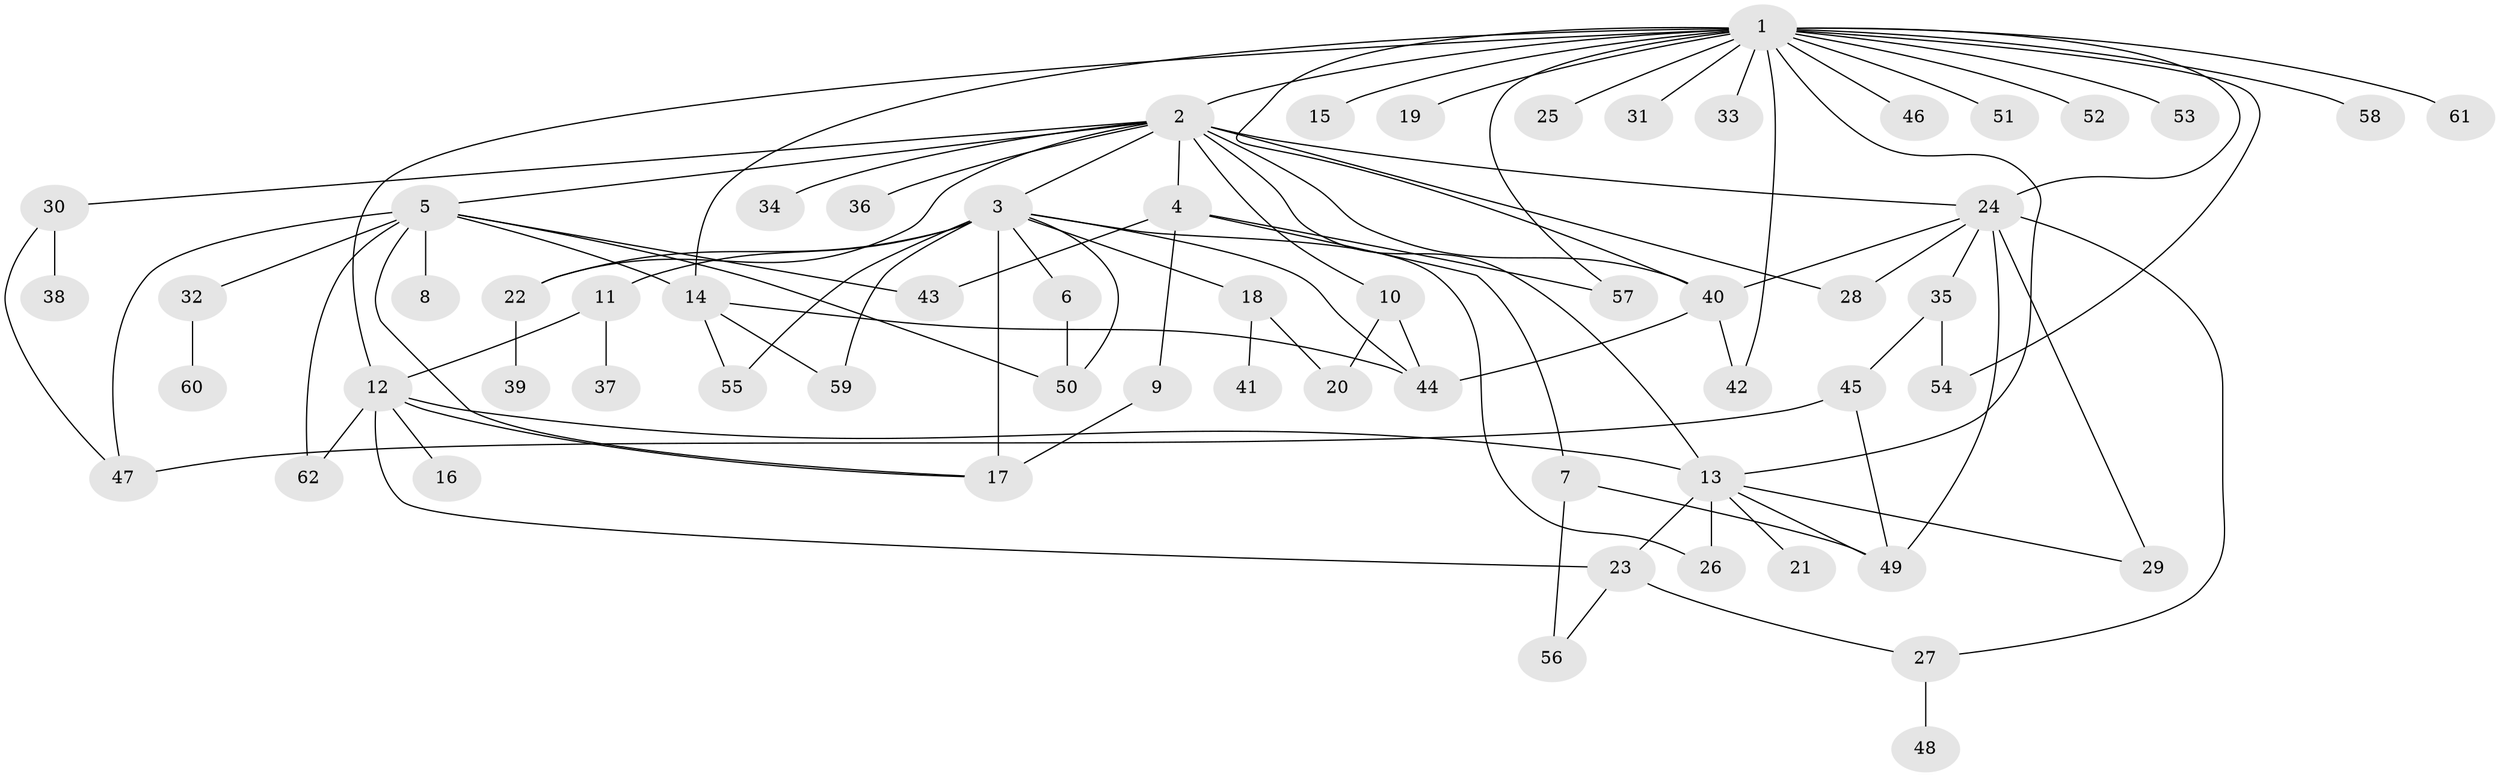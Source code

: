 // original degree distribution, {20: 0.016129032258064516, 16: 0.008064516129032258, 6: 0.024193548387096774, 1: 0.47580645161290325, 13: 0.008064516129032258, 3: 0.1532258064516129, 5: 0.04032258064516129, 4: 0.04838709677419355, 7: 0.016129032258064516, 10: 0.008064516129032258, 2: 0.20161290322580644}
// Generated by graph-tools (version 1.1) at 2025/35/03/09/25 02:35:48]
// undirected, 62 vertices, 96 edges
graph export_dot {
graph [start="1"]
  node [color=gray90,style=filled];
  1;
  2;
  3;
  4;
  5;
  6;
  7;
  8;
  9;
  10;
  11;
  12;
  13;
  14;
  15;
  16;
  17;
  18;
  19;
  20;
  21;
  22;
  23;
  24;
  25;
  26;
  27;
  28;
  29;
  30;
  31;
  32;
  33;
  34;
  35;
  36;
  37;
  38;
  39;
  40;
  41;
  42;
  43;
  44;
  45;
  46;
  47;
  48;
  49;
  50;
  51;
  52;
  53;
  54;
  55;
  56;
  57;
  58;
  59;
  60;
  61;
  62;
  1 -- 2 [weight=1.0];
  1 -- 12 [weight=1.0];
  1 -- 13 [weight=1.0];
  1 -- 14 [weight=1.0];
  1 -- 15 [weight=1.0];
  1 -- 19 [weight=1.0];
  1 -- 24 [weight=1.0];
  1 -- 25 [weight=1.0];
  1 -- 31 [weight=1.0];
  1 -- 33 [weight=1.0];
  1 -- 40 [weight=1.0];
  1 -- 42 [weight=1.0];
  1 -- 46 [weight=1.0];
  1 -- 51 [weight=1.0];
  1 -- 52 [weight=1.0];
  1 -- 53 [weight=1.0];
  1 -- 54 [weight=1.0];
  1 -- 57 [weight=1.0];
  1 -- 58 [weight=1.0];
  1 -- 61 [weight=1.0];
  2 -- 3 [weight=1.0];
  2 -- 4 [weight=1.0];
  2 -- 5 [weight=1.0];
  2 -- 10 [weight=1.0];
  2 -- 13 [weight=1.0];
  2 -- 22 [weight=1.0];
  2 -- 24 [weight=2.0];
  2 -- 28 [weight=1.0];
  2 -- 30 [weight=1.0];
  2 -- 34 [weight=1.0];
  2 -- 36 [weight=1.0];
  2 -- 40 [weight=1.0];
  3 -- 6 [weight=1.0];
  3 -- 11 [weight=1.0];
  3 -- 17 [weight=7.0];
  3 -- 18 [weight=1.0];
  3 -- 22 [weight=1.0];
  3 -- 26 [weight=1.0];
  3 -- 44 [weight=1.0];
  3 -- 50 [weight=1.0];
  3 -- 55 [weight=1.0];
  3 -- 59 [weight=1.0];
  4 -- 7 [weight=1.0];
  4 -- 9 [weight=1.0];
  4 -- 43 [weight=1.0];
  4 -- 57 [weight=1.0];
  5 -- 8 [weight=3.0];
  5 -- 14 [weight=1.0];
  5 -- 17 [weight=1.0];
  5 -- 32 [weight=1.0];
  5 -- 43 [weight=1.0];
  5 -- 47 [weight=1.0];
  5 -- 50 [weight=1.0];
  5 -- 62 [weight=1.0];
  6 -- 50 [weight=1.0];
  7 -- 49 [weight=1.0];
  7 -- 56 [weight=2.0];
  9 -- 17 [weight=1.0];
  10 -- 20 [weight=2.0];
  10 -- 44 [weight=1.0];
  11 -- 12 [weight=1.0];
  11 -- 37 [weight=1.0];
  12 -- 13 [weight=1.0];
  12 -- 16 [weight=2.0];
  12 -- 17 [weight=1.0];
  12 -- 23 [weight=1.0];
  12 -- 62 [weight=1.0];
  13 -- 21 [weight=1.0];
  13 -- 23 [weight=2.0];
  13 -- 26 [weight=1.0];
  13 -- 29 [weight=1.0];
  13 -- 49 [weight=1.0];
  14 -- 44 [weight=2.0];
  14 -- 55 [weight=1.0];
  14 -- 59 [weight=1.0];
  18 -- 20 [weight=1.0];
  18 -- 41 [weight=1.0];
  22 -- 39 [weight=1.0];
  23 -- 27 [weight=1.0];
  23 -- 56 [weight=1.0];
  24 -- 27 [weight=1.0];
  24 -- 28 [weight=1.0];
  24 -- 29 [weight=5.0];
  24 -- 35 [weight=1.0];
  24 -- 40 [weight=1.0];
  24 -- 49 [weight=1.0];
  27 -- 48 [weight=1.0];
  30 -- 38 [weight=2.0];
  30 -- 47 [weight=1.0];
  32 -- 60 [weight=1.0];
  35 -- 45 [weight=1.0];
  35 -- 54 [weight=1.0];
  40 -- 42 [weight=1.0];
  40 -- 44 [weight=1.0];
  45 -- 47 [weight=1.0];
  45 -- 49 [weight=1.0];
}
